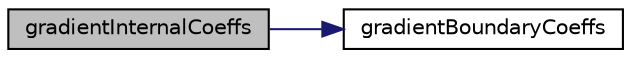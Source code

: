 digraph "gradientInternalCoeffs"
{
  bgcolor="transparent";
  edge [fontname="Helvetica",fontsize="10",labelfontname="Helvetica",labelfontsize="10"];
  node [fontname="Helvetica",fontsize="10",shape=record];
  rankdir="LR";
  Node2736 [label="gradientInternalCoeffs",height=0.2,width=0.4,color="black", fillcolor="grey75", style="filled", fontcolor="black"];
  Node2736 -> Node2737 [color="midnightblue",fontsize="10",style="solid",fontname="Helvetica"];
  Node2737 [label="gradientBoundaryCoeffs",height=0.2,width=0.4,color="black",URL="$a23169.html#a0c64c12a121f293fd2a45a39e6f0db4e",tooltip="Return the matrix source coefficients corresponding to the. "];
}
